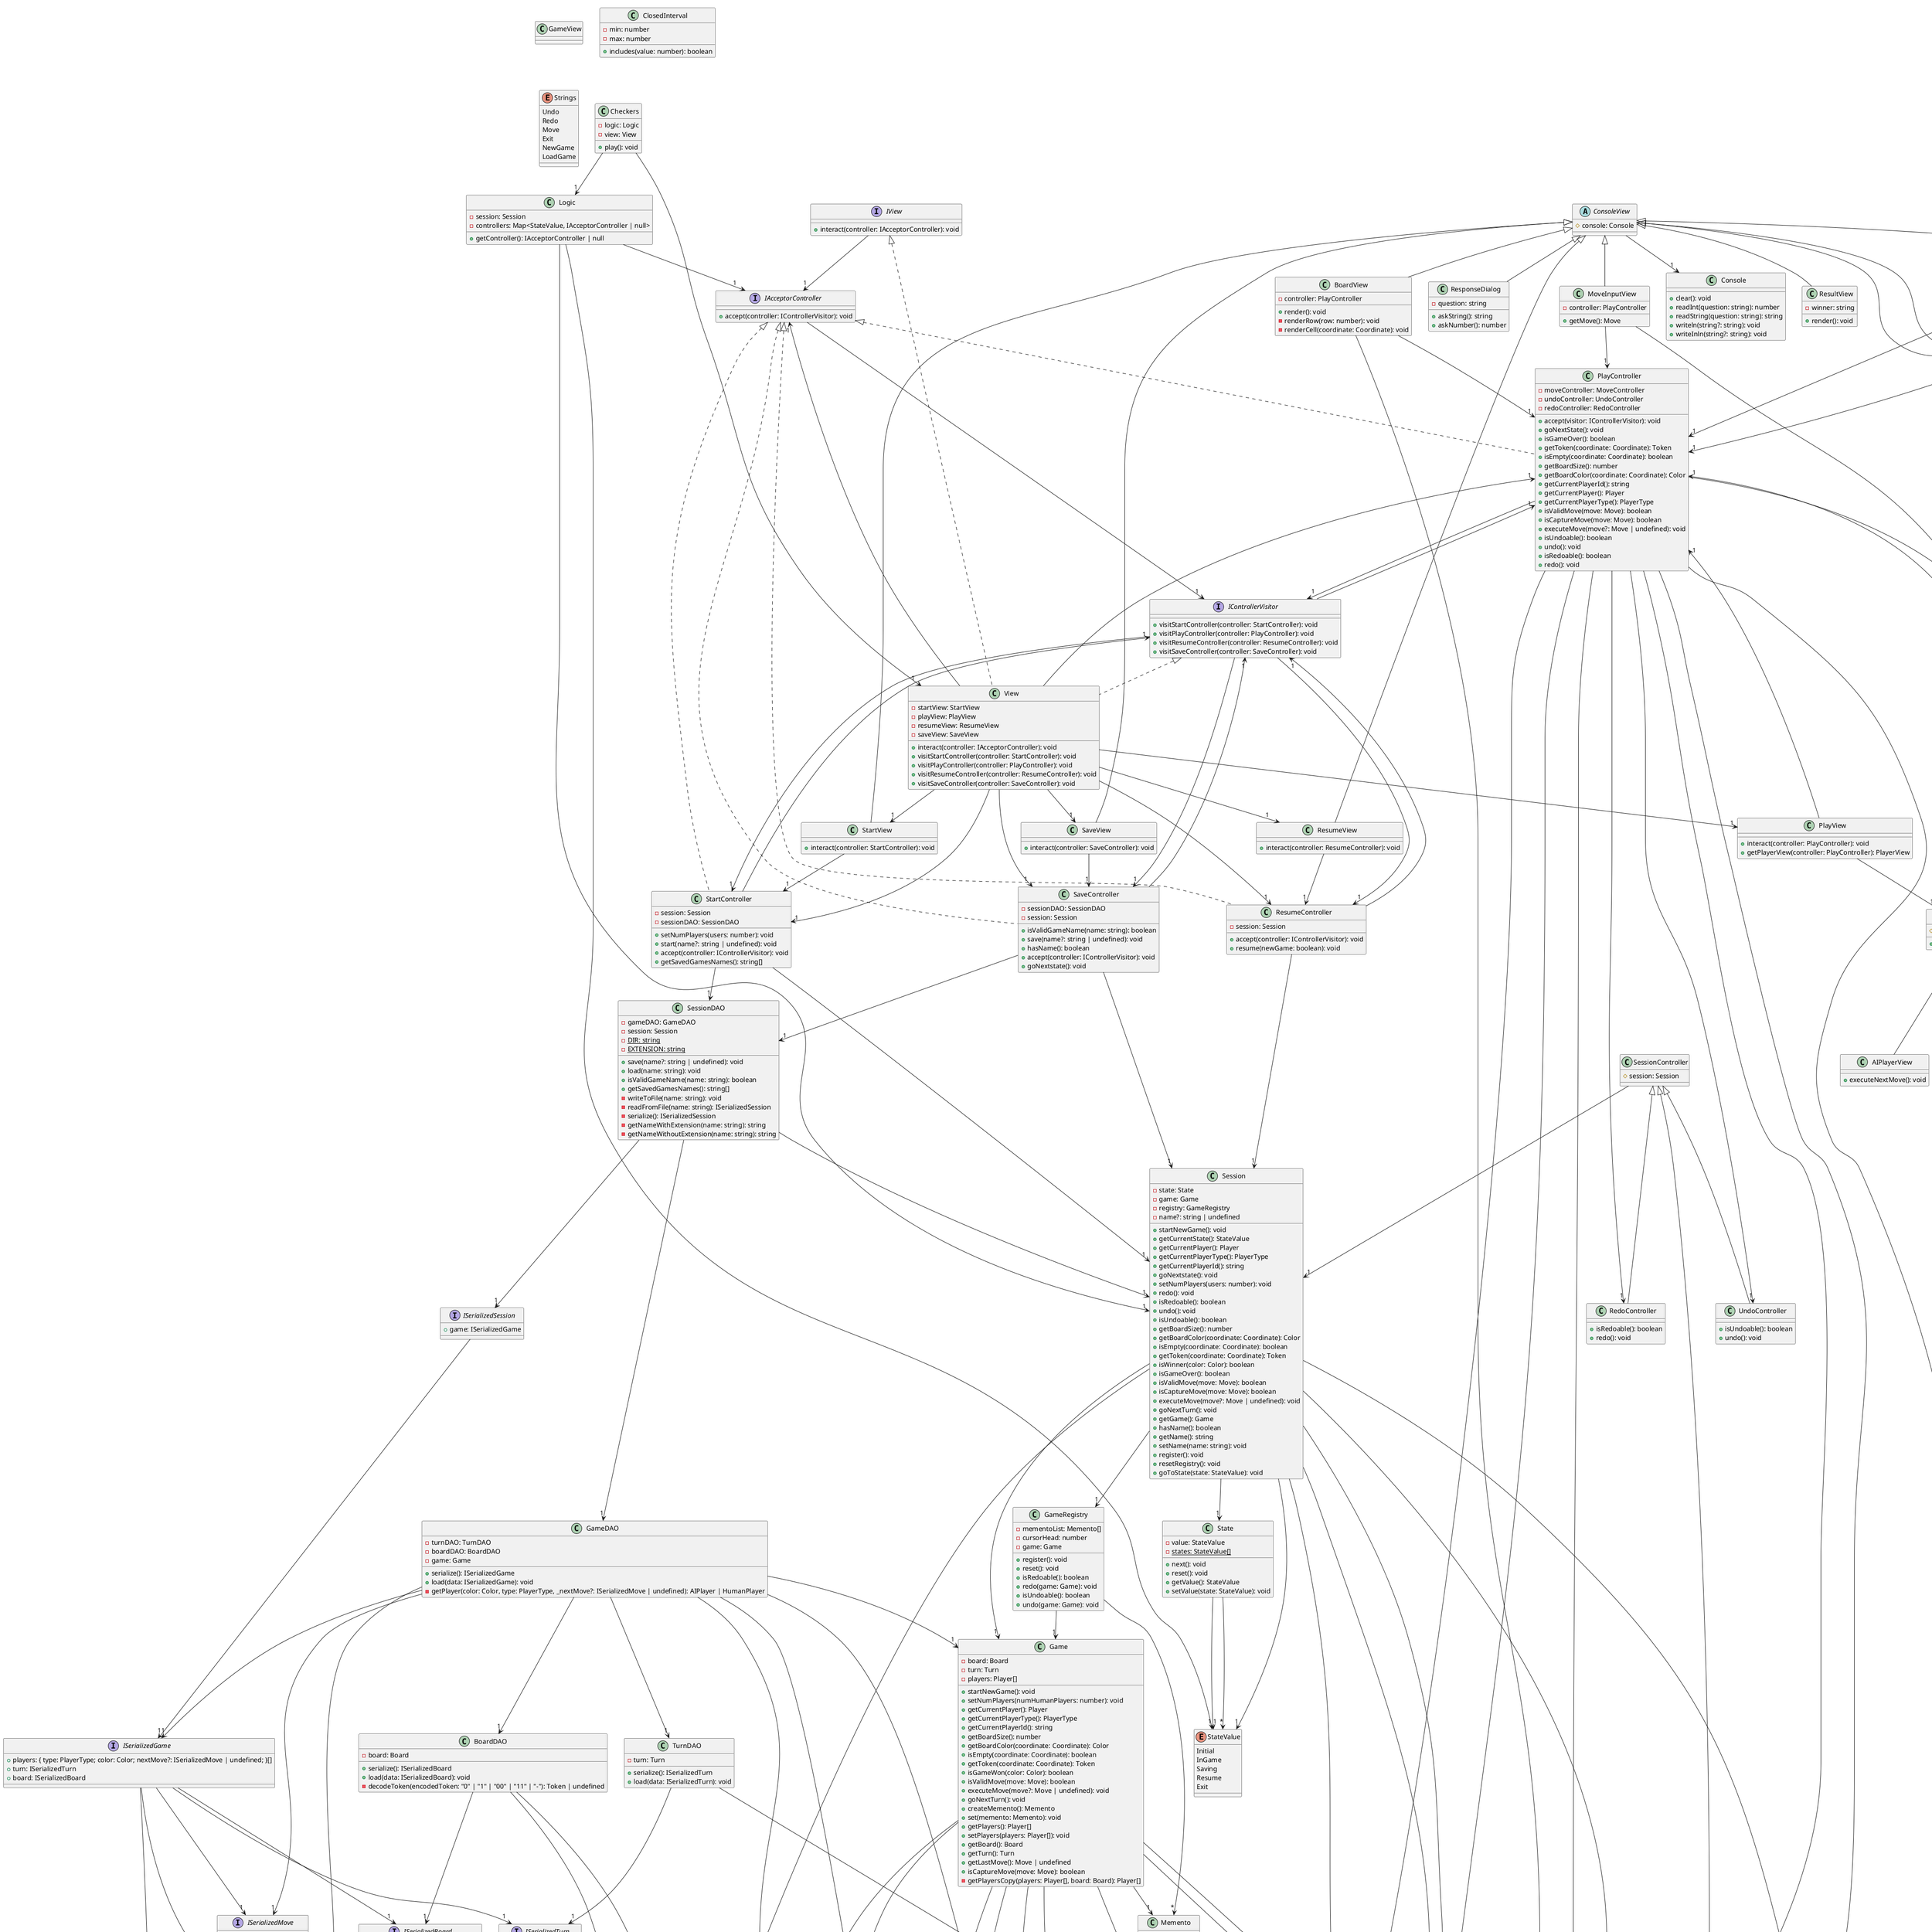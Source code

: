 @startuml
enum Color {
    White
    Black
    Null
}
enum Direction {
    VERTICAL
    HORIZONTAL
    MAIN_DIAGONAL
    INVERSE_DIAGONAL
    NULL
}
class Coordinate {
    +row: number
    +column: number
    #getDirection(coordinate: Coordinate): Direction
    -inMainDiagonal(): boolean
    -inVertical(coordinate: Coordinate): boolean
    -inHorizontal(coordinate: Coordinate): boolean
    +getRow(): number
    +getColumn(): number
    +equals(coordinate: Coordinate): boolean
}
class Token {
    +color: Color
    -_isKing?: boolean | undefined
    +turnToKing(): void
    +isKing: boolean
    +isNull: boolean
}
class NullToken extends Token
class Board {
    -coordinates: (Token | undefined)[][]
    +getSize(): number
    +getBoardColor(coordinate: Coordinate): Color
    +isEmpty(coordinate: Coordinate): boolean
    +isMovingForward(move: Move): boolean
    +getToken(coordinate: Coordinate): Token
    +removeToken(coordinate: Coordinate): void
    +setToken(coordinate: Coordinate, token: Token): void
    +isGameWon(color: Color): boolean
    +isValidMove(move: Move): boolean
    +move(move: Move): void
    +checkCapture(move: Move): void
    +ckeckKing(move: Move): void
    +copy(): Board
    +getCoordinates(): (Token | undefined)[][]
    +setCoordinates(coordinates: (Token | undefined)[][]): void
    +isCaptureMove(move: Move): boolean
    -isValidJump(move: Move): boolean
    -{static} SIZE: number
}
class Move {
    +token: Token
    +from: Coordinate
    +to: Coordinate
    +getVector(): Coordinate
    +isProperLength: boolean
    +length: number
    +isValid: boolean
    +unitMovement: Move
    +isKingMove(board: Board): boolean
    +isMovingForward(board: Board): boolean
    -unitVector: Coordinate
    -isDiagonal: boolean
}
enum PlayerType {
    Human
    AI
}
abstract class Player {
    +color: Color
    +board: Board
    +type: PlayerType
    #nextMove?: Move | undefined
    -lastMove?: Move | undefined
    +move(move?: Move | undefined): void
    +getId(): string
    +getLastMove(): Move | undefined
    +{abstract} copy(board: Board): Player
    +{abstract} getNextMove(): Move | undefined
}
class Turn {
    -players: Player[]
    -currentPlayer: number
    +goNextTurn(): void
    +getCurrentPlayerType(): PlayerType
    +getCurrentPlayerId(): string
    +getCurrentPlayer(): Player
    +getCurrentPlayerOridinal(): number
    +setCurrentPlayerOrdinal(currentPlayer: number): void
    +copy(players: Player[]): Turn
    +{static} NUM_PLAYERS: number
}
class Memento {
    +board: Board
    +turn: Turn
    +players: Player[]
}
interface IMoveAlgorithm {
    +getNextMove(playerColor: Color, board: Board): Move
}
class RandomMoveAlgorithm implements IMoveAlgorithm {
    +getNextMove(playerColor: Color, board: Board): Move
    -getRandomCoordinate(boardSize: number): Coordinate
}
class RandomMoveWithDummyHeuristicAlgorithm implements IMoveAlgorithm {
    -randomAlgorithm: RandomMoveAlgorithm
    -maxAttempts: number
    +getNextMove(playerColor: Color, board: Board): Move
}
class AIPlayer extends Player {
    -algorithm: IMoveAlgorithm
    +getNextMove(): Move
    +copy(board: Board): AIPlayer
}
class HumanPlayer extends Player {
    +setNextMove(move: Move): void
    +getNextMove(): Move | undefined
    +copy(board: Board): HumanPlayer
}
class Game {
    -board: Board
    -turn: Turn
    -players: Player[]
    +startNewGame(): void
    +setNumPlayers(numHumanPlayers: number): void
    +getCurrentPlayer(): Player
    +getCurrentPlayerType(): PlayerType
    +getCurrentPlayerId(): string
    +getBoardSize(): number
    +getBoardColor(coordinate: Coordinate): Color
    +isEmpty(coordinate: Coordinate): boolean
    +getToken(coordinate: Coordinate): Token
    +isGameWon(color: Color): boolean
    +isValidMove(move: Move): boolean
    +executeMove(move?: Move | undefined): void
    +goNextTurn(): void
    +createMemento(): Memento
    +set(memento: Memento): void
    +getPlayers(): Player[]
    +setPlayers(players: Player[]): void
    +getBoard(): Board
    +getTurn(): Turn
    +getLastMove(): Move | undefined
    +isCaptureMove(move: Move): boolean
    -getPlayersCopy(players: Player[], board: Board): Player[]
}
class GameRegistry {
    -mementoList: Memento[]
    -cursorHead: number
    -game: Game
    +register(): void
    +reset(): void
    +isRedoable(): boolean
    +redo(game: Game): void
    +isUndoable(): boolean
    +undo(game: Game): void
}
enum StateValue {
    Initial
    InGame
    Saving
    Resume
    Exit
}
class State {
    -value: StateValue
    +next(): void
    +reset(): void
    +getValue(): StateValue
    +setValue(state: StateValue): void
    -{static} states: StateValue[]
}
class Session {
    -state: State
    -game: Game
    -registry: GameRegistry
    -name?: string | undefined
    +startNewGame(): void
    +getCurrentState(): StateValue
    +getCurrentPlayer(): Player
    +getCurrentPlayerType(): PlayerType
    +getCurrentPlayerId(): string
    +goNextstate(): void
    +setNumPlayers(users: number): void
    +redo(): void
    +isRedoable(): boolean
    +undo(): void
    +isUndoable(): boolean
    +getBoardSize(): number
    +getBoardColor(coordinate: Coordinate): Color
    +isEmpty(coordinate: Coordinate): boolean
    +getToken(coordinate: Coordinate): Token
    +isWinner(color: Color): boolean
    +isGameOver(): boolean
    +isValidMove(move: Move): boolean
    +isCaptureMove(move: Move): boolean
    +executeMove(move?: Move | undefined): void
    +goNextTurn(): void
    +getGame(): Game
    +hasName(): boolean
    +getName(): string
    +setName(name: string): void
    +register(): void
    +resetRegistry(): void
    +goToState(state: StateValue): void
}
class SessionController {
    #session: Session
}
class MoveController extends SessionController {
    +isValidMove(move: Move): boolean
    +executeMove(move?: Move | undefined): void
    +isCaptureMove(move: Move): boolean
    +getCurrentPlayer(): Player
    +getCurrentPlayerType(): PlayerType
    +getCurrentPlayerId(): string
    +getBoardSize(): number
    +getBoardColor(coordinate: Coordinate): Color
    +isEmpty(coordinate: Coordinate): boolean
    +getToken(coordinate: Coordinate): Token
    +isWinner(color: Color): boolean
    +isGameOver(): boolean
    +goNextState(): void
}
class RedoController extends SessionController {
    +isRedoable(): boolean
    +redo(): void
}
class UndoController extends SessionController {
    +isUndoable(): boolean
    +undo(): void
}
class PlayController implements IAcceptorController {
    -moveController: MoveController
    -undoController: UndoController
    -redoController: RedoController
    +accept(visitor: IControllerVisitor): void
    +goNextState(): void
    +isGameOver(): boolean
    +getToken(coordinate: Coordinate): Token
    +isEmpty(coordinate: Coordinate): boolean
    +getBoardSize(): number
    +getBoardColor(coordinate: Coordinate): Color
    +getCurrentPlayerId(): string
    +getCurrentPlayer(): Player
    +getCurrentPlayerType(): PlayerType
    +isValidMove(move: Move): boolean
    +isCaptureMove(move: Move): boolean
    +executeMove(move?: Move | undefined): void
    +isUndoable(): boolean
    +undo(): void
    +isRedoable(): boolean
    +redo(): void
}
class ResumeController implements IAcceptorController {
    -session: Session
    +accept(controller: IControllerVisitor): void
    +resume(newGame: boolean): void
}
interface ISerializedBoard {
    +rows: ("0" | "1" | "00" | "11" | "-")[][]
}
class BoardDAO {
    -board: Board
    +serialize(): ISerializedBoard
    +load(data: ISerializedBoard): void
    -decodeToken(encodedToken: "0" | "1" | "00" | "11" | "-"): Token | undefined
}
interface ISerializedMove {
    +token: { isKing: boolean; }
    +from: string
    +to: string
}
interface ISerializedTurn {
    +currentPlayer: number
}
interface ISerializedGame {
    +players: { type: PlayerType; color: Color; nextMove?: ISerializedMove | undefined; }[]
    +turn: ISerializedTurn
    +board: ISerializedBoard
}
class TurnDAO {
    -turn: Turn
    +serialize(): ISerializedTurn
    +load(data: ISerializedTurn): void
}
class GameDAO {
    -turnDAO: TurnDAO
    -boardDAO: BoardDAO
    -game: Game
    +serialize(): ISerializedGame
    +load(data: ISerializedGame): void
    -getPlayer(color: Color, type: PlayerType, _nextMove?: ISerializedMove | undefined): AIPlayer | HumanPlayer
}
interface ISerializedSession {
    +game: ISerializedGame
}
class SessionDAO {
    -gameDAO: GameDAO
    -session: Session
    +save(name?: string | undefined): void
    +load(name: string): void
    +isValidGameName(name: string): boolean
    +getSavedGamesNames(): string[]
    -writeToFile(name: string): void
    -readFromFile(name: string): ISerializedSession
    -serialize(): ISerializedSession
    -getNameWithExtension(name: string): string
    -getNameWithoutExtension(name: string): string
    -{static} DIR: string
    -{static} EXTENSION: string
}
class SaveController implements IAcceptorController {
    -sessionDAO: SessionDAO
    -session: Session
    +isValidGameName(name: string): boolean
    +save(name?: string | undefined): void
    +hasName(): boolean
    +accept(controller: IControllerVisitor): void
    +goNextstate(): void
}
class StartController implements IAcceptorController {
    -session: Session
    -sessionDAO: SessionDAO
    +setNumPlayers(users: number): void
    +start(name?: string | undefined): void
    +accept(controller: IControllerVisitor): void
    +getSavedGamesNames(): string[]
}
interface IControllerVisitor {
    +visitStartController(controller: StartController): void
    +visitPlayController(controller: PlayController): void
    +visitResumeController(controller: ResumeController): void
    +visitSaveController(controller: SaveController): void
}
interface IAcceptorController {
    +accept(controller: IControllerVisitor): void
}
class Logic {
    -session: Session
    -controllers: Map<StateValue, IAcceptorController | null>
    +getController(): IAcceptorController | null
}
interface IView {
    +interact(controller: IAcceptorController): void
}
class Console {
    +clear(): void
    +readInt(question: string): number
    +readString(question: string): string
    +writeln(string?: string): void
    +writeInln(string?: string): void
}
abstract class ConsoleView {
    #console: Console
}
class CellView extends ConsoleView {
    -cellColor: Color
    -token: Token
    +render(): void
}
class EmptyCellView extends ConsoleView {
    -cellColor: Color
    +render(): void
}
class BoardView extends ConsoleView {
    -controller: PlayController
    +render(): void
    -renderRow(row: number): void
    -renderCell(coordinate: Coordinate): void
}
class ResultView extends ConsoleView {
    -winner: string
    +render(): void
}
class GameView
class ClosedInterval {
    -min: number
    -max: number
    +includes(value: number): boolean
}
abstract class Command {
    #title: string
    +{abstract} execute(): void
    +{abstract} isActive(): boolean
    +getTitle(): string
}
abstract class Menu {
    -commandList: Command[]
    +execute(): void
    #addCommand(command: Command): void
    -{static} OPTION: string
}
enum Strings {
    Undo
    Redo
    Move
    Exit
    NewGame
    LoadGame
}
abstract class CheckersCommand<T extends IAcceptorController> extends Command {
    #acceptorController: T
}
class ExitCommand extends CheckersCommand {
    +execute(): void
    +isActive(): boolean
}
class MoveInputView extends ConsoleView {
    -controller: PlayController
    +getMove(): Move
}
class MoveCommand extends CheckersCommand {
    +execute(): void
    +isActive(): boolean
}
class RedoCommand extends CheckersCommand {
    -playController: PlayController
    +execute(): void
    +isActive(): boolean
}
class UndoCommand extends CheckersCommand {
    -playController: PlayController
    +execute(): void
    +isActive(): boolean
}
class PlayMenu extends Menu
abstract class PlayerView extends ConsoleView {
    #controller: PlayController
    +{abstract} executeNextMove(): void
}
class HumanPlayerView extends PlayerView {
    +executeNextMove(): void
}
class AIPlayerView extends PlayerView {
    +executeNextMove(): void
}
class PlayView {
    +interact(controller: PlayController): void
    +getPlayerView(controller: PlayController): PlayerView
}
class ResumeView extends ConsoleView {
    +interact(controller: ResumeController): void
}
class SaveView extends ConsoleView {
    +interact(controller: SaveController): void
}
class LoadGameCommand extends CheckersCommand {
    +execute(): void
    +isActive(): boolean
}
class SelectSavedGameMenu extends Menu
class GameSelectedCommand extends CheckersCommand {
    +execute(): void
    +isActive(): boolean
}
class ResponseDialog extends ConsoleView {
    -question: string
    +askString(): string
    +askNumber(): number
}
class NewGameCommand extends CheckersCommand {
    +execute(): void
    +isActive(): boolean
}
class StartMenu extends Menu
class StartView extends ConsoleView {
    +interact(controller: StartController): void
}
class View implements IView, IControllerVisitor {
    -startView: StartView
    -playView: PlayView
    -resumeView: ResumeView
    -saveView: SaveView
    +interact(controller: IAcceptorController): void
    +visitStartController(controller: StartController): void
    +visitPlayController(controller: PlayController): void
    +visitResumeController(controller: ResumeController): void
    +visitSaveController(controller: SaveController): void
}
class Checkers {
    -logic: Logic
    -view: View
    +play(): void
}
Coordinate --> "1" Direction
Token --> "1" Color
Board --> "1" Token
Board --> "1" Coordinate
Board --> "1" Color
Board --> "1" Move
Move --> "1" Token
Move --> "1" Coordinate
Move --> "1" Board
Player --> "1" Color
Player --> "1" Board
Player --> "1" PlayerType
Player --> "1" Move
Turn --> "*" Player
Turn --> "1" PlayerType
Turn --> "1" Player
Memento --> "1" Board
Memento --> "1" Turn
Memento --> "*" Player
IMoveAlgorithm --> "1" Color
IMoveAlgorithm --> "1" Board
IMoveAlgorithm --> "1" Move
RandomMoveAlgorithm --> "1" Color
RandomMoveAlgorithm --> "1" Board
RandomMoveAlgorithm --> "1" Move
RandomMoveAlgorithm --> "1" Coordinate
RandomMoveWithDummyHeuristicAlgorithm --> "1" RandomMoveAlgorithm
RandomMoveWithDummyHeuristicAlgorithm --> "1" Color
RandomMoveWithDummyHeuristicAlgorithm --> "1" Board
RandomMoveWithDummyHeuristicAlgorithm --> "1" Move
AIPlayer --> "1" IMoveAlgorithm
AIPlayer --> "1" Move
AIPlayer --> "1" Board
HumanPlayer --> "1" Move
HumanPlayer --> "1" Board
Game --> "1" Board
Game --> "1" Turn
Game --> "*" Player
Game --> "1" Player
Game --> "1" PlayerType
Game --> "1" Coordinate
Game --> "1" Color
Game --> "1" Token
Game --> "1" Move
Game --> "1" Memento
GameRegistry --> "*" Memento
GameRegistry --> "1" Game
State --> "1" StateValue
State --> "*" StateValue
Session --> "1" State
Session --> "1" Game
Session --> "1" GameRegistry
Session --> "1" StateValue
Session --> "1" Player
Session --> "1" PlayerType
Session --> "1" Coordinate
Session --> "1" Color
Session --> "1" Token
Session --> "1" Move
SessionController --> "1" Session
MoveController --> "1" Move
MoveController --> "1" Player
MoveController --> "1" PlayerType
MoveController --> "1" Coordinate
MoveController --> "1" Color
MoveController --> "1" Token
PlayController --> "1" MoveController
PlayController --> "1" UndoController
PlayController --> "1" RedoController
PlayController --> "1" IControllerVisitor
PlayController --> "1" Coordinate
PlayController --> "1" Token
PlayController --> "1" Color
PlayController --> "1" Player
PlayController --> "1" PlayerType
PlayController --> "1" Move
ResumeController --> "1" Session
ResumeController --> "1" IControllerVisitor
BoardDAO --> "1" Board
BoardDAO --> "1" ISerializedBoard
BoardDAO --> "1" Token
ISerializedGame --> "1" PlayerType
ISerializedGame --> "1" Color
ISerializedGame --> "1" ISerializedMove
ISerializedGame --> "1" ISerializedTurn
ISerializedGame --> "1" ISerializedBoard
TurnDAO --> "1" Turn
TurnDAO --> "1" ISerializedTurn
GameDAO --> "1" TurnDAO
GameDAO --> "1" BoardDAO
GameDAO --> "1" Game
GameDAO --> "1" ISerializedGame
GameDAO --> "1" Color
GameDAO --> "1" PlayerType
GameDAO --> "1" ISerializedMove
GameDAO --> "1" AIPlayer
GameDAO --> "1" HumanPlayer
ISerializedSession --> "1" ISerializedGame
SessionDAO --> "1" GameDAO
SessionDAO --> "1" Session
SessionDAO --> "1" ISerializedSession
SaveController --> "1" SessionDAO
SaveController --> "1" Session
SaveController --> "1" IControllerVisitor
StartController --> "1" Session
StartController --> "1" SessionDAO
StartController --> "1" IControllerVisitor
IControllerVisitor --> "1" StartController
IControllerVisitor --> "1" PlayController
IControllerVisitor --> "1" ResumeController
IControllerVisitor --> "1" SaveController
IAcceptorController --> "1" IControllerVisitor
Logic --> "1" Session
Logic --> "1" StateValue
Logic --> "1" IAcceptorController
IView --> "1" IAcceptorController
ConsoleView --> "1" Console
CellView --> "1" Color
CellView --> "1" Token
EmptyCellView --> "1" Color
BoardView --> "1" PlayController
BoardView --> "1" Coordinate
Menu --> "*" Command
Menu --> "1" Command
MoveInputView --> "1" PlayController
MoveInputView --> "1" Move
RedoCommand --> "1" PlayController
UndoCommand --> "1" PlayController
PlayerView --> "1" PlayController
PlayView --> "1" PlayController
PlayView --> "1" PlayerView
ResumeView --> "1" ResumeController
SaveView --> "1" SaveController
StartView --> "1" StartController
View --> "1" StartView
View --> "1" PlayView
View --> "1" ResumeView
View --> "1" SaveView
View --> "1" IAcceptorController
View --> "1" StartController
View --> "1" PlayController
View --> "1" ResumeController
View --> "1" SaveController
Checkers --> "1" Logic
Checkers --> "1" View
@enduml
